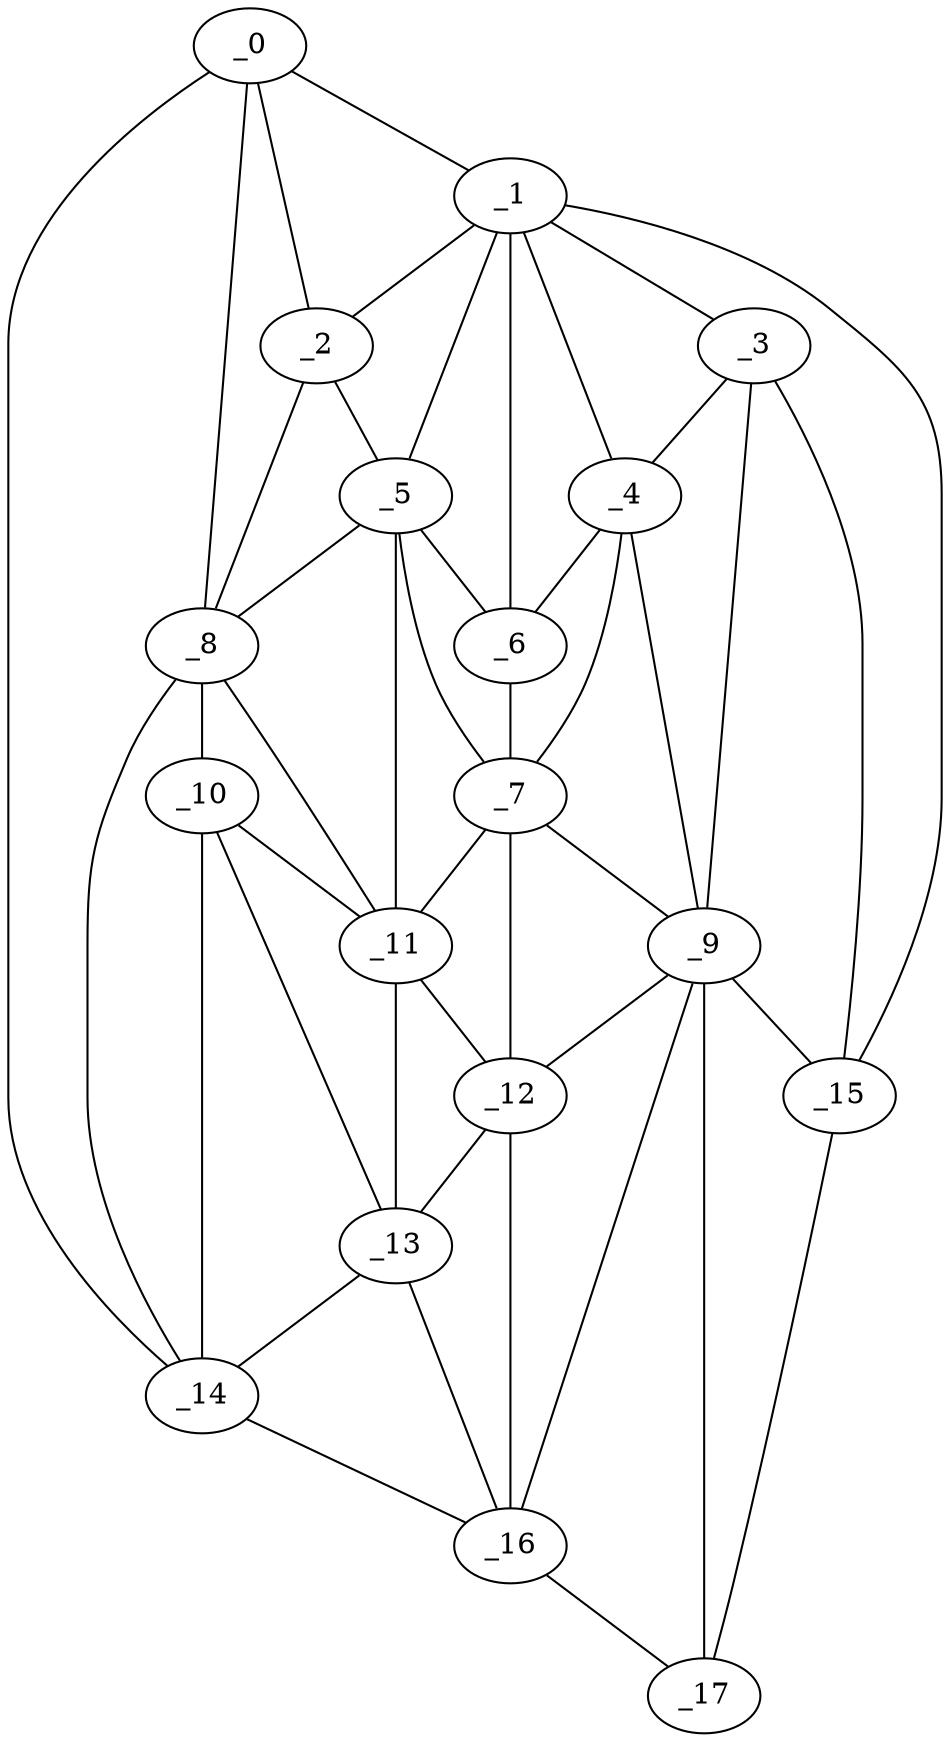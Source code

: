 graph "obj86__240.gxl" {
	_0	 [x=27,
		y=12];
	_1	 [x=53,
		y=69];
	_0 -- _1	 [valence=1];
	_2	 [x=57,
		y=26];
	_0 -- _2	 [valence=1];
	_8	 [x=76,
		y=23];
	_0 -- _8	 [valence=2];
	_14	 [x=99,
		y=12];
	_0 -- _14	 [valence=1];
	_1 -- _2	 [valence=1];
	_3	 [x=63,
		y=69];
	_1 -- _3	 [valence=1];
	_4	 [x=64,
		y=63];
	_1 -- _4	 [valence=1];
	_5	 [x=66,
		y=40];
	_1 -- _5	 [valence=2];
	_6	 [x=67,
		y=52];
	_1 -- _6	 [valence=1];
	_15	 [x=99,
		y=97];
	_1 -- _15	 [valence=1];
	_2 -- _5	 [valence=2];
	_2 -- _8	 [valence=2];
	_3 -- _4	 [valence=2];
	_9	 [x=76,
		y=68];
	_3 -- _9	 [valence=1];
	_3 -- _15	 [valence=2];
	_4 -- _6	 [valence=2];
	_7	 [x=70,
		y=55];
	_4 -- _7	 [valence=2];
	_4 -- _9	 [valence=2];
	_5 -- _6	 [valence=2];
	_5 -- _7	 [valence=2];
	_5 -- _8	 [valence=2];
	_11	 [x=88,
		y=39];
	_5 -- _11	 [valence=2];
	_6 -- _7	 [valence=1];
	_7 -- _9	 [valence=2];
	_7 -- _11	 [valence=1];
	_12	 [x=94,
		y=53];
	_7 -- _12	 [valence=2];
	_10	 [x=88,
		y=23];
	_8 -- _10	 [valence=2];
	_8 -- _11	 [valence=2];
	_8 -- _14	 [valence=2];
	_9 -- _12	 [valence=2];
	_9 -- _15	 [valence=1];
	_16	 [x=101,
		y=63];
	_9 -- _16	 [valence=1];
	_17	 [x=101,
		y=80];
	_9 -- _17	 [valence=2];
	_10 -- _11	 [valence=2];
	_13	 [x=97,
		y=19];
	_10 -- _13	 [valence=2];
	_10 -- _14	 [valence=2];
	_11 -- _12	 [valence=2];
	_11 -- _13	 [valence=1];
	_12 -- _13	 [valence=2];
	_12 -- _16	 [valence=1];
	_13 -- _14	 [valence=2];
	_13 -- _16	 [valence=2];
	_14 -- _16	 [valence=1];
	_15 -- _17	 [valence=1];
	_16 -- _17	 [valence=1];
}
